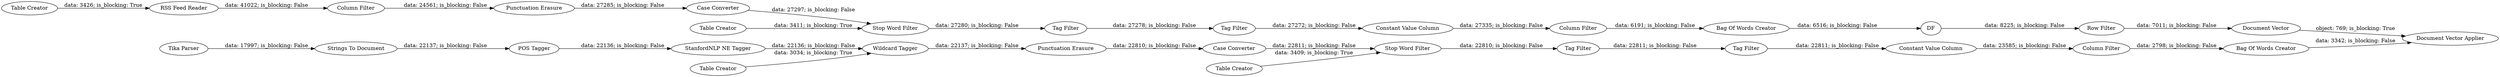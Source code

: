 digraph {
	"8897870691164442650_42" [label="Table Creator"]
	"3889830466925941047_46" [label="Row Filter"]
	"3889830466925941047_34" [label=DF]
	"22636194451265896_26" [label="Tag Filter"]
	"-50282081933333221_7" [label="POS Tagger"]
	"2738830982330428891_27" [label="Punctuation Erasure"]
	"-50282081933333221_4" [label="Tika Parser"]
	"22636194451265896_29" [label="Case Converter"]
	"3889830466925941047_48" [label="Bag Of Words Creator"]
	"2738830982330428891_12" [label="Constant Value Column"]
	"2738830982330428891_28" [label="Stop Word Filter"]
	"22636194451265896_31" [label="Tag Filter"]
	"2738830982330428891_26" [label="Tag Filter"]
	"-50282081933333221_10" [label="Wildcard Tagger"]
	"2738830982330428891_31" [label="Tag Filter"]
	"22636194451265896_25" [label="Table Creator"]
	"2738830982330428891_25" [label="Table Creator"]
	"8897870691164442650_60" [label="Column Filter"]
	"22636194451265896_27" [label="Punctuation Erasure"]
	"22636194451265896_32" [label="Column Filter"]
	"-50282081933333221_11" [label="Table Creator"]
	"2738830982330428891_29" [label="Case Converter"]
	"3889830466925941047_45" [label="Document Vector Applier"]
	"22636194451265896_12" [label="Constant Value Column"]
	"8897870691164442650_53" [label="RSS Feed Reader"]
	"-50282081933333221_9" [label="StanfordNLP NE Tagger"]
	"3889830466925941047_35" [label="Bag Of Words Creator"]
	"22636194451265896_28" [label="Stop Word Filter"]
	"3889830466925941047_42" [label="Document Vector"]
	"-50282081933333221_5" [label="Strings To Document"]
	"2738830982330428891_32" [label="Column Filter"]
	"22636194451265896_26" -> "22636194451265896_31" [label="data: 27278; is_blocking: False"]
	"-50282081933333221_10" -> "2738830982330428891_27" [label="data: 22137; is_blocking: False"]
	"2738830982330428891_27" -> "2738830982330428891_29" [label="data: 22810; is_blocking: False"]
	"22636194451265896_32" -> "3889830466925941047_35" [label="data: 6191; is_blocking: False"]
	"22636194451265896_25" -> "22636194451265896_28" [label="data: 3411; is_blocking: True"]
	"8897870691164442650_42" -> "8897870691164442650_53" [label="data: 3426; is_blocking: True"]
	"2738830982330428891_12" -> "2738830982330428891_32" [label="data: 23585; is_blocking: False"]
	"2738830982330428891_28" -> "2738830982330428891_26" [label="data: 22810; is_blocking: False"]
	"22636194451265896_12" -> "22636194451265896_32" [label="data: 27335; is_blocking: False"]
	"22636194451265896_28" -> "22636194451265896_26" [label="data: 27280; is_blocking: False"]
	"-50282081933333221_9" -> "-50282081933333221_10" [label="data: 22136; is_blocking: False"]
	"-50282081933333221_11" -> "-50282081933333221_10" [label="data: 3034; is_blocking: True"]
	"2738830982330428891_26" -> "2738830982330428891_31" [label="data: 22811; is_blocking: False"]
	"-50282081933333221_7" -> "-50282081933333221_9" [label="data: 22136; is_blocking: False"]
	"3889830466925941047_48" -> "3889830466925941047_45" [label="data: 3342; is_blocking: False"]
	"2738830982330428891_32" -> "3889830466925941047_48" [label="data: 2798; is_blocking: False"]
	"8897870691164442650_53" -> "8897870691164442650_60" [label="data: 41022; is_blocking: False"]
	"-50282081933333221_4" -> "-50282081933333221_5" [label="data: 17997; is_blocking: False"]
	"8897870691164442650_60" -> "22636194451265896_27" [label="data: 24561; is_blocking: False"]
	"3889830466925941047_35" -> "3889830466925941047_34" [label="data: 6516; is_blocking: False"]
	"2738830982330428891_25" -> "2738830982330428891_28" [label="data: 3409; is_blocking: True"]
	"22636194451265896_29" -> "22636194451265896_28" [label="data: 27297; is_blocking: False"]
	"3889830466925941047_46" -> "3889830466925941047_42" [label="data: 7011; is_blocking: False"]
	"3889830466925941047_42" -> "3889830466925941047_45" [label="object: 769; is_blocking: True"]
	"2738830982330428891_31" -> "2738830982330428891_12" [label="data: 22811; is_blocking: False"]
	"22636194451265896_27" -> "22636194451265896_29" [label="data: 27285; is_blocking: False"]
	"-50282081933333221_5" -> "-50282081933333221_7" [label="data: 22137; is_blocking: False"]
	"2738830982330428891_29" -> "2738830982330428891_28" [label="data: 22811; is_blocking: False"]
	"22636194451265896_31" -> "22636194451265896_12" [label="data: 27272; is_blocking: False"]
	"3889830466925941047_34" -> "3889830466925941047_46" [label="data: 8225; is_blocking: False"]
	rankdir=LR
}
